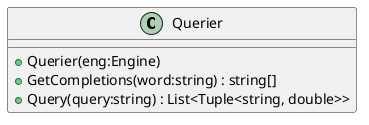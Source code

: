 @startuml
class Querier {
    + Querier(eng:Engine)
    + GetCompletions(word:string) : string[]
    + Query(query:string) : List<Tuple<string, double>>
}
@enduml
